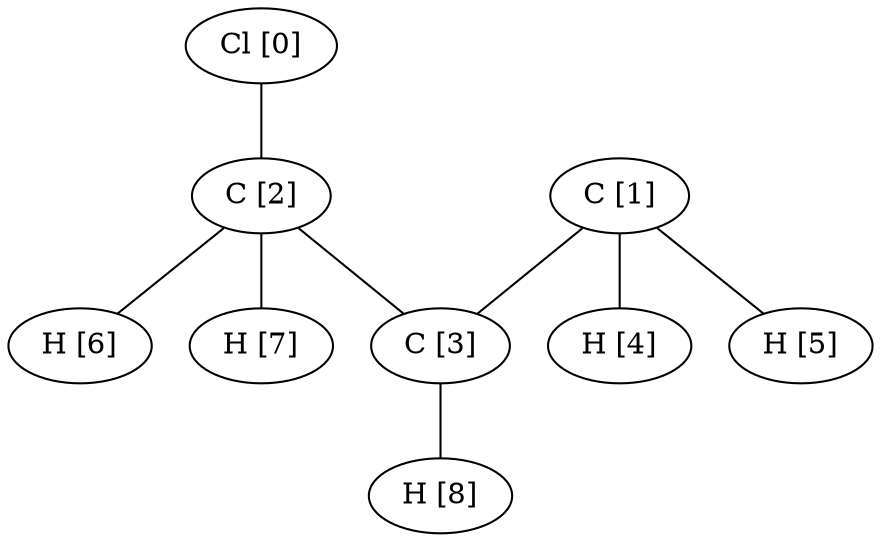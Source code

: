 graph G {
0[label="Cl [0]"];
1[label="C [1]"];
2[label="C [2]"];
3[label="C [3]"];
4[label="H [4]"];
5[label="H [5]"];
6[label="H [6]"];
7[label="H [7]"];
8[label="H [8]"];
0--2 ;
1--3 ;
1--4 ;
1--5 ;
2--3 ;
2--6 ;
2--7 ;
3--8 ;
}
